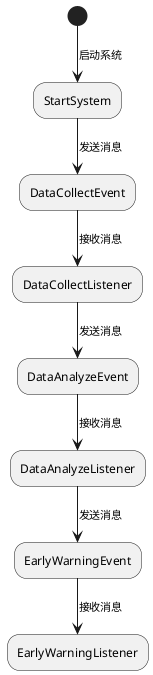 @startuml
'https://plantuml.com/activity-diagram-beta

(*) --> [启动系统] "StartSystem"
 --> [发送消息] "DataCollectEvent"
 --> [接收消息] "DataCollectListener"
 --> [发送消息] "DataAnalyzeEvent"
 --> [接收消息] "DataAnalyzeListener"
 --> [发送消息] "EarlyWarningEvent"
 --> [接收消息] "EarlyWarningListener"

@enduml
